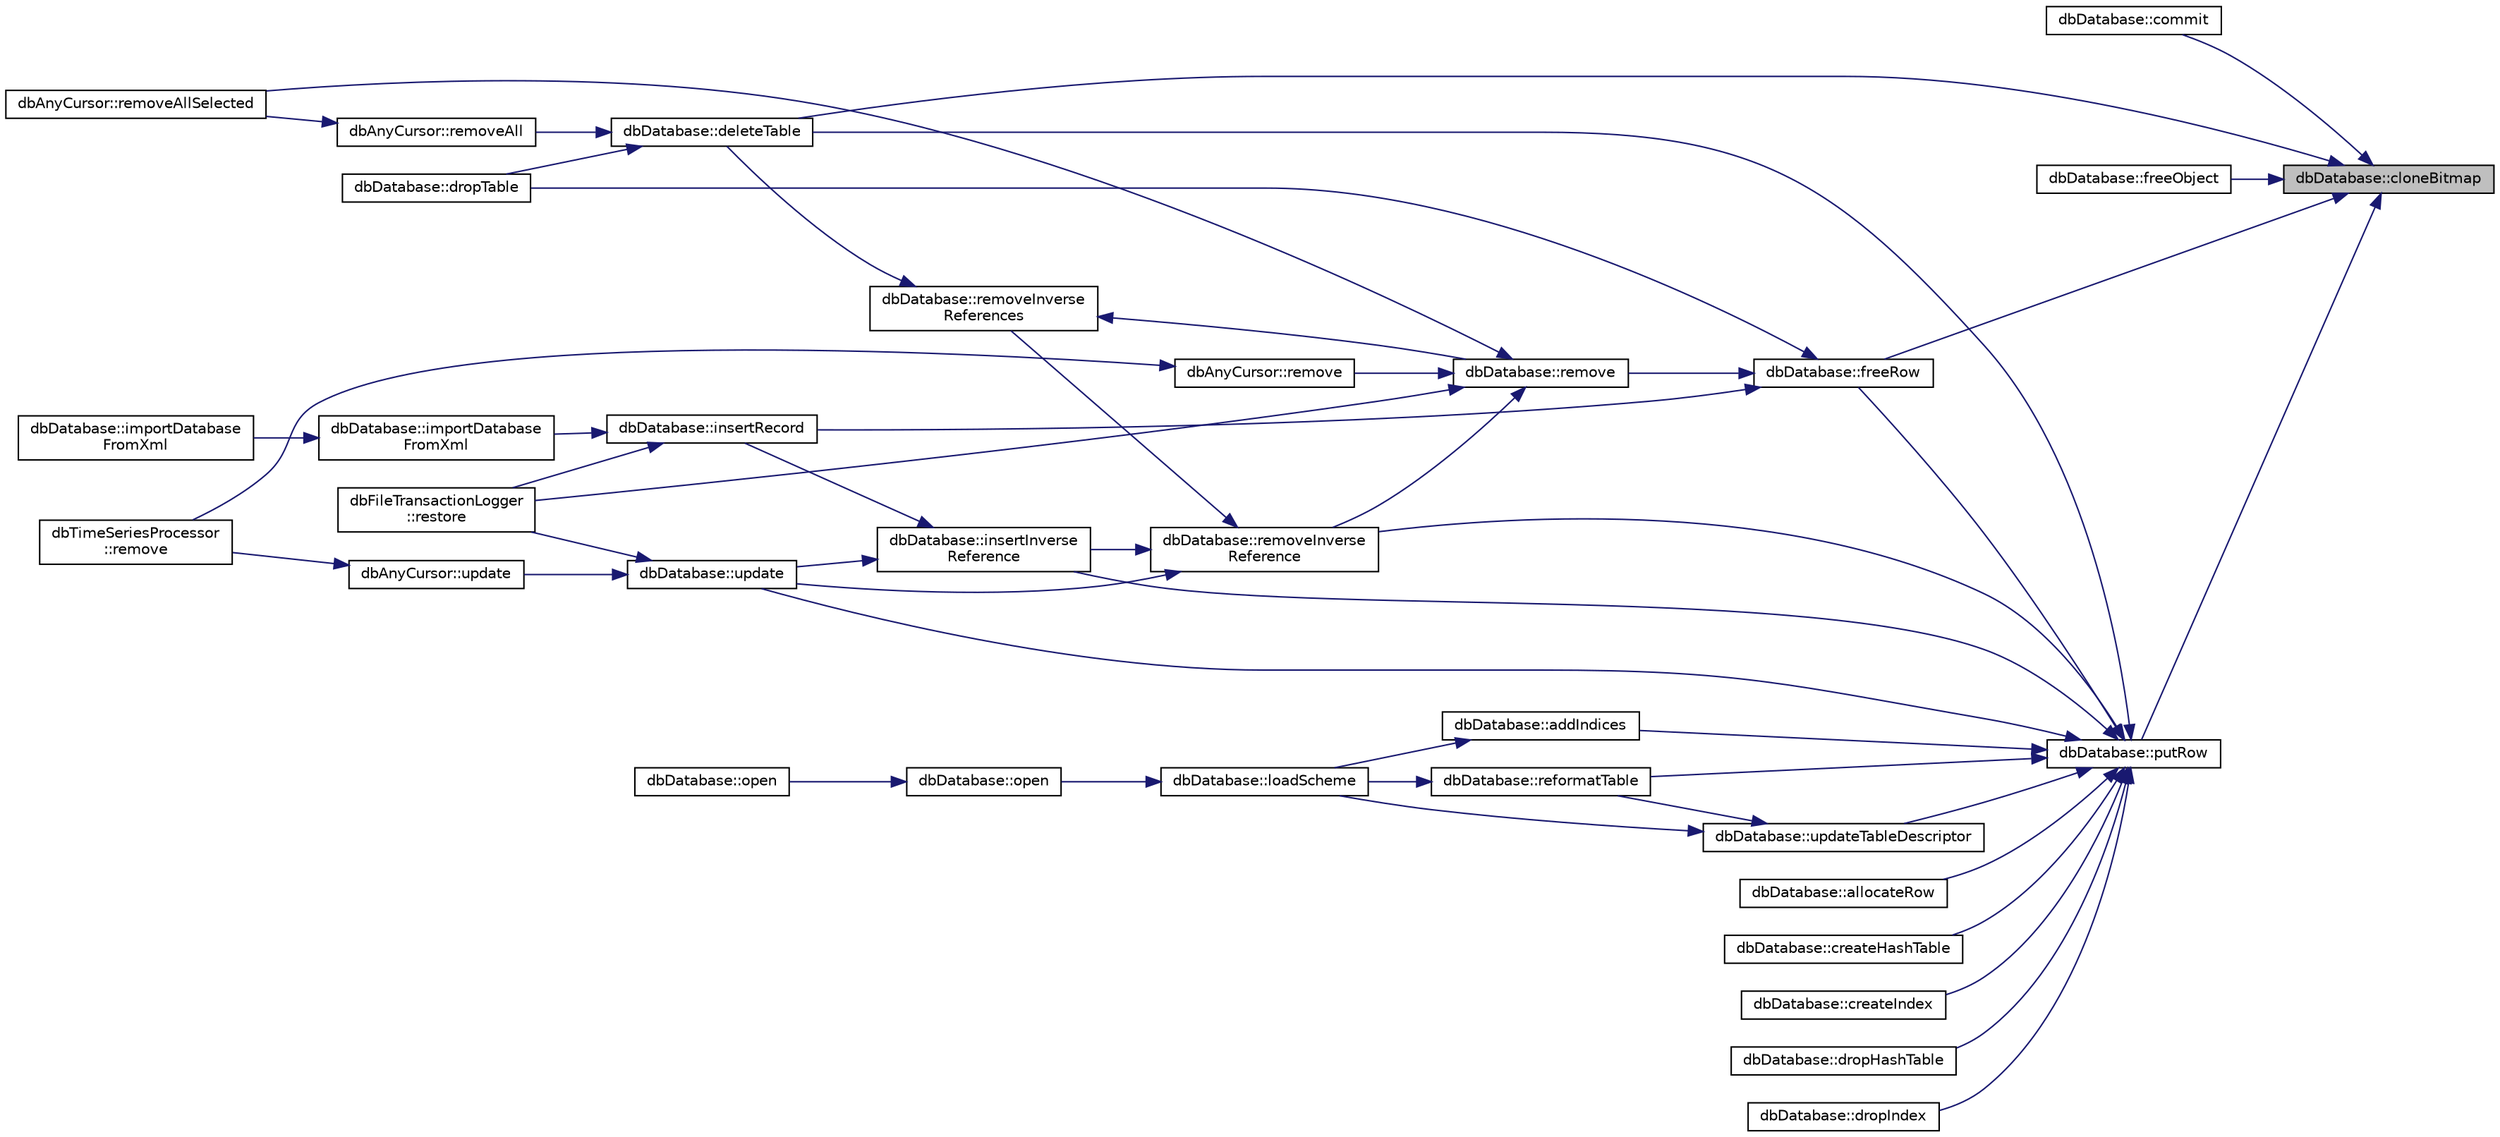 digraph "dbDatabase::cloneBitmap"
{
 // INTERACTIVE_SVG=YES
 // LATEX_PDF_SIZE
  edge [fontname="Helvetica",fontsize="10",labelfontname="Helvetica",labelfontsize="10"];
  node [fontname="Helvetica",fontsize="10",shape=record];
  rankdir="RL";
  Node1 [label="dbDatabase::cloneBitmap",height=0.2,width=0.4,color="black", fillcolor="grey75", style="filled", fontcolor="black",tooltip=" "];
  Node1 -> Node2 [dir="back",color="midnightblue",fontsize="10",style="solid",fontname="Helvetica"];
  Node2 [label="dbDatabase::commit",height=0.2,width=0.4,color="black", fillcolor="white", style="filled",URL="$classdbDatabase.html#ab766c2eacea7646a2e08633f72c3f494",tooltip=" "];
  Node1 -> Node3 [dir="back",color="midnightblue",fontsize="10",style="solid",fontname="Helvetica"];
  Node3 [label="dbDatabase::deleteTable",height=0.2,width=0.4,color="black", fillcolor="white", style="filled",URL="$classdbDatabase.html#af352b817b47cf712846963c12d856030",tooltip=" "];
  Node3 -> Node4 [dir="back",color="midnightblue",fontsize="10",style="solid",fontname="Helvetica"];
  Node4 [label="dbDatabase::dropTable",height=0.2,width=0.4,color="black", fillcolor="white", style="filled",URL="$classdbDatabase.html#adeb26f12690c4e9bc23cd7a705588dd7",tooltip=" "];
  Node3 -> Node5 [dir="back",color="midnightblue",fontsize="10",style="solid",fontname="Helvetica"];
  Node5 [label="dbAnyCursor::removeAll",height=0.2,width=0.4,color="black", fillcolor="white", style="filled",URL="$classdbAnyCursor.html#aeb1e5ca701dc0c3efb16edd8343f1646",tooltip=" "];
  Node5 -> Node6 [dir="back",color="midnightblue",fontsize="10",style="solid",fontname="Helvetica"];
  Node6 [label="dbAnyCursor::removeAllSelected",height=0.2,width=0.4,color="black", fillcolor="white", style="filled",URL="$classdbAnyCursor.html#a16812a92fe064956474b066451ee5dad",tooltip=" "];
  Node1 -> Node7 [dir="back",color="midnightblue",fontsize="10",style="solid",fontname="Helvetica"];
  Node7 [label="dbDatabase::freeObject",height=0.2,width=0.4,color="black", fillcolor="white", style="filled",URL="$classdbDatabase.html#ac432785e0e6d98ccf39626148cf8797e",tooltip=" "];
  Node1 -> Node8 [dir="back",color="midnightblue",fontsize="10",style="solid",fontname="Helvetica"];
  Node8 [label="dbDatabase::freeRow",height=0.2,width=0.4,color="black", fillcolor="white", style="filled",URL="$classdbDatabase.html#a2bb0f17e4fc0179d10e160aa38b3a7ca",tooltip=" "];
  Node8 -> Node4 [dir="back",color="midnightblue",fontsize="10",style="solid",fontname="Helvetica"];
  Node8 -> Node9 [dir="back",color="midnightblue",fontsize="10",style="solid",fontname="Helvetica"];
  Node9 [label="dbDatabase::insertRecord",height=0.2,width=0.4,color="black", fillcolor="white", style="filled",URL="$classdbDatabase.html#a9de489204ef31d019e9eaa66e210c2e4",tooltip=" "];
  Node9 -> Node10 [dir="back",color="midnightblue",fontsize="10",style="solid",fontname="Helvetica"];
  Node10 [label="dbDatabase::importDatabase\lFromXml",height=0.2,width=0.4,color="black", fillcolor="white", style="filled",URL="$classdbDatabase.html#a732eb89bfd4a4e5d5d86a86dd7dd93f0",tooltip=" "];
  Node10 -> Node11 [dir="back",color="midnightblue",fontsize="10",style="solid",fontname="Helvetica"];
  Node11 [label="dbDatabase::importDatabase\lFromXml",height=0.2,width=0.4,color="black", fillcolor="white", style="filled",URL="$classdbDatabase.html#a143bc9a6e525da2bb8d2972e64f21131",tooltip=" "];
  Node9 -> Node12 [dir="back",color="midnightblue",fontsize="10",style="solid",fontname="Helvetica"];
  Node12 [label="dbFileTransactionLogger\l::restore",height=0.2,width=0.4,color="black", fillcolor="white", style="filled",URL="$classdbFileTransactionLogger.html#a62fe3786e91e13fac9a60bd16f356bcf",tooltip=" "];
  Node8 -> Node13 [dir="back",color="midnightblue",fontsize="10",style="solid",fontname="Helvetica"];
  Node13 [label="dbDatabase::remove",height=0.2,width=0.4,color="black", fillcolor="white", style="filled",URL="$classdbDatabase.html#a43d95dcca86929a38385e913b6d82d34",tooltip=" "];
  Node13 -> Node14 [dir="back",color="midnightblue",fontsize="10",style="solid",fontname="Helvetica"];
  Node14 [label="dbAnyCursor::remove",height=0.2,width=0.4,color="black", fillcolor="white", style="filled",URL="$classdbAnyCursor.html#a7d57bf0cf5e82e273c1df6ce94307eb7",tooltip=" "];
  Node14 -> Node15 [dir="back",color="midnightblue",fontsize="10",style="solid",fontname="Helvetica"];
  Node15 [label="dbTimeSeriesProcessor\l::remove",height=0.2,width=0.4,color="black", fillcolor="white", style="filled",URL="$classdbTimeSeriesProcessor.html#a5b9c0f2e29ed43c74e0dd7576979f0b2",tooltip=" "];
  Node13 -> Node6 [dir="back",color="midnightblue",fontsize="10",style="solid",fontname="Helvetica"];
  Node13 -> Node16 [dir="back",color="midnightblue",fontsize="10",style="solid",fontname="Helvetica"];
  Node16 [label="dbDatabase::removeInverse\lReference",height=0.2,width=0.4,color="black", fillcolor="white", style="filled",URL="$classdbDatabase.html#a5d97827e01d0a3576409f1c68f1c3b78",tooltip=" "];
  Node16 -> Node17 [dir="back",color="midnightblue",fontsize="10",style="solid",fontname="Helvetica"];
  Node17 [label="dbDatabase::insertInverse\lReference",height=0.2,width=0.4,color="black", fillcolor="white", style="filled",URL="$classdbDatabase.html#a6bf2358ecc970b0eca70ced93c2e825e",tooltip=" "];
  Node17 -> Node9 [dir="back",color="midnightblue",fontsize="10",style="solid",fontname="Helvetica"];
  Node17 -> Node18 [dir="back",color="midnightblue",fontsize="10",style="solid",fontname="Helvetica"];
  Node18 [label="dbDatabase::update",height=0.2,width=0.4,color="black", fillcolor="white", style="filled",URL="$classdbDatabase.html#a3c190e532238b7505976b169bfff55ab",tooltip=" "];
  Node18 -> Node12 [dir="back",color="midnightblue",fontsize="10",style="solid",fontname="Helvetica"];
  Node18 -> Node19 [dir="back",color="midnightblue",fontsize="10",style="solid",fontname="Helvetica"];
  Node19 [label="dbAnyCursor::update",height=0.2,width=0.4,color="black", fillcolor="white", style="filled",URL="$classdbAnyCursor.html#ac84c01ba117088d1f7cfafbb033c63e3",tooltip=" "];
  Node19 -> Node15 [dir="back",color="midnightblue",fontsize="10",style="solid",fontname="Helvetica"];
  Node16 -> Node20 [dir="back",color="midnightblue",fontsize="10",style="solid",fontname="Helvetica"];
  Node20 [label="dbDatabase::removeInverse\lReferences",height=0.2,width=0.4,color="black", fillcolor="white", style="filled",URL="$classdbDatabase.html#a8bfc7b7c8d974458643050db1862e2b9",tooltip=" "];
  Node20 -> Node3 [dir="back",color="midnightblue",fontsize="10",style="solid",fontname="Helvetica"];
  Node20 -> Node13 [dir="back",color="midnightblue",fontsize="10",style="solid",fontname="Helvetica"];
  Node16 -> Node18 [dir="back",color="midnightblue",fontsize="10",style="solid",fontname="Helvetica"];
  Node13 -> Node12 [dir="back",color="midnightblue",fontsize="10",style="solid",fontname="Helvetica"];
  Node1 -> Node21 [dir="back",color="midnightblue",fontsize="10",style="solid",fontname="Helvetica"];
  Node21 [label="dbDatabase::putRow",height=0.2,width=0.4,color="black", fillcolor="white", style="filled",URL="$classdbDatabase.html#af0c69119b136ded719412ceb3d34a322",tooltip=" "];
  Node21 -> Node22 [dir="back",color="midnightblue",fontsize="10",style="solid",fontname="Helvetica"];
  Node22 [label="dbDatabase::addIndices",height=0.2,width=0.4,color="black", fillcolor="white", style="filled",URL="$classdbDatabase.html#a3921d8358d7e883c6d8e48773b866363",tooltip=" "];
  Node22 -> Node23 [dir="back",color="midnightblue",fontsize="10",style="solid",fontname="Helvetica"];
  Node23 [label="dbDatabase::loadScheme",height=0.2,width=0.4,color="black", fillcolor="white", style="filled",URL="$classdbDatabase.html#a34f7fdfb518f16af21864b9b900477bc",tooltip=" "];
  Node23 -> Node24 [dir="back",color="midnightblue",fontsize="10",style="solid",fontname="Helvetica"];
  Node24 [label="dbDatabase::open",height=0.2,width=0.4,color="black", fillcolor="white", style="filled",URL="$classdbDatabase.html#a7292d5348484aa6e90ff5da3c94e01ff",tooltip=" "];
  Node24 -> Node25 [dir="back",color="midnightblue",fontsize="10",style="solid",fontname="Helvetica"];
  Node25 [label="dbDatabase::open",height=0.2,width=0.4,color="black", fillcolor="white", style="filled",URL="$classdbDatabase.html#a4e2aa3b70bf2d2124717a6843937b182",tooltip=" "];
  Node21 -> Node26 [dir="back",color="midnightblue",fontsize="10",style="solid",fontname="Helvetica"];
  Node26 [label="dbDatabase::allocateRow",height=0.2,width=0.4,color="black", fillcolor="white", style="filled",URL="$classdbDatabase.html#aa8b47528966a35e767d336dc2a8000cc",tooltip=" "];
  Node21 -> Node27 [dir="back",color="midnightblue",fontsize="10",style="solid",fontname="Helvetica"];
  Node27 [label="dbDatabase::createHashTable",height=0.2,width=0.4,color="black", fillcolor="white", style="filled",URL="$classdbDatabase.html#acbdb8fc1b45d984bcc99650ae2f048f5",tooltip=" "];
  Node21 -> Node28 [dir="back",color="midnightblue",fontsize="10",style="solid",fontname="Helvetica"];
  Node28 [label="dbDatabase::createIndex",height=0.2,width=0.4,color="black", fillcolor="white", style="filled",URL="$classdbDatabase.html#a9da87a3e15fd7341869bb1f1f16f78b2",tooltip=" "];
  Node21 -> Node3 [dir="back",color="midnightblue",fontsize="10",style="solid",fontname="Helvetica"];
  Node21 -> Node29 [dir="back",color="midnightblue",fontsize="10",style="solid",fontname="Helvetica"];
  Node29 [label="dbDatabase::dropHashTable",height=0.2,width=0.4,color="black", fillcolor="white", style="filled",URL="$classdbDatabase.html#a905789bdca35ce20cde38be728cd1cf0",tooltip=" "];
  Node21 -> Node30 [dir="back",color="midnightblue",fontsize="10",style="solid",fontname="Helvetica"];
  Node30 [label="dbDatabase::dropIndex",height=0.2,width=0.4,color="black", fillcolor="white", style="filled",URL="$classdbDatabase.html#a61122929b1f769c4ee6d296eeb7ec095",tooltip=" "];
  Node21 -> Node8 [dir="back",color="midnightblue",fontsize="10",style="solid",fontname="Helvetica"];
  Node21 -> Node17 [dir="back",color="midnightblue",fontsize="10",style="solid",fontname="Helvetica"];
  Node21 -> Node31 [dir="back",color="midnightblue",fontsize="10",style="solid",fontname="Helvetica"];
  Node31 [label="dbDatabase::reformatTable",height=0.2,width=0.4,color="black", fillcolor="white", style="filled",URL="$classdbDatabase.html#a18a5d273dfd2b8eb59c4ef97f2617d5c",tooltip=" "];
  Node31 -> Node23 [dir="back",color="midnightblue",fontsize="10",style="solid",fontname="Helvetica"];
  Node21 -> Node16 [dir="back",color="midnightblue",fontsize="10",style="solid",fontname="Helvetica"];
  Node21 -> Node18 [dir="back",color="midnightblue",fontsize="10",style="solid",fontname="Helvetica"];
  Node21 -> Node32 [dir="back",color="midnightblue",fontsize="10",style="solid",fontname="Helvetica"];
  Node32 [label="dbDatabase::updateTableDescriptor",height=0.2,width=0.4,color="black", fillcolor="white", style="filled",URL="$classdbDatabase.html#a339c40e2a002dcc53d177cad63ae7b85",tooltip=" "];
  Node32 -> Node23 [dir="back",color="midnightblue",fontsize="10",style="solid",fontname="Helvetica"];
  Node32 -> Node31 [dir="back",color="midnightblue",fontsize="10",style="solid",fontname="Helvetica"];
}
